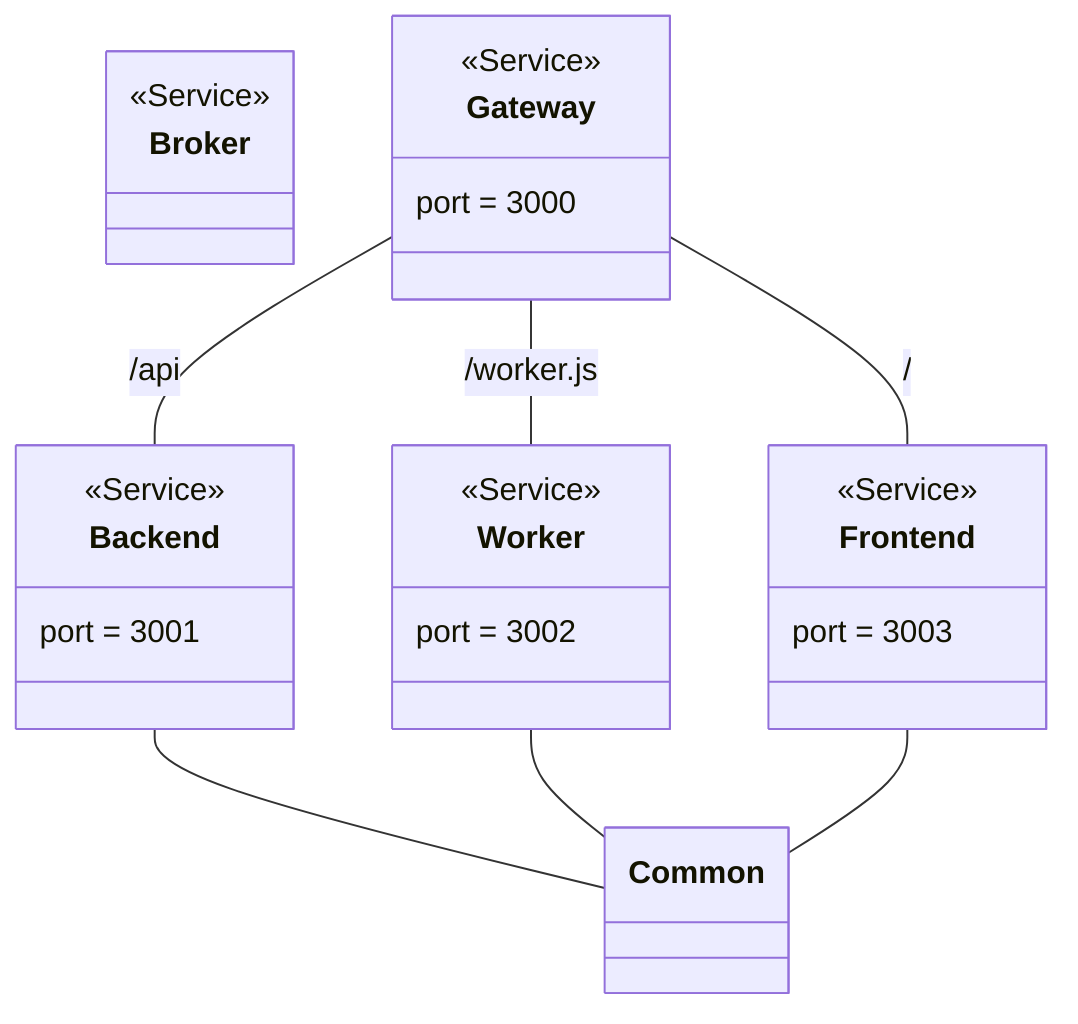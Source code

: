 classDiagram
    class Common
    class Backend {
        port = 3001
    }
    class Worker {
        port = 3002
    }
    class Frontend {
        port = 3003
    }
    class Broker {

    }
    class Gateway {
        port = 3000
    }
    
    <<Service>> Broker
    <<Service>> Backend
    <<Service>> Worker
    <<Service>> Frontend
    <<Service>> Gateway

    Gateway -- Backend: /api
    Gateway -- Worker: /worker.js
    Gateway -- Frontend: /
    Backend -- Common
    Worker -- Common
    Frontend -- Common
